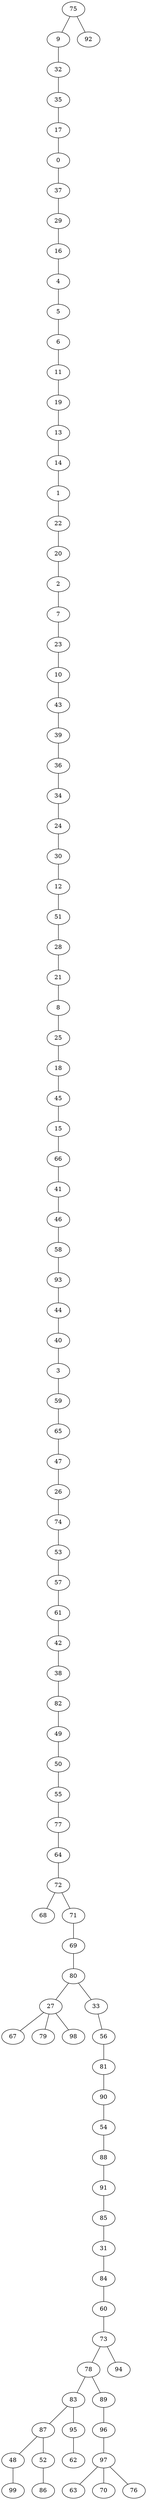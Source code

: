 graph Gnp_Gilbert_n100_p07_DFS_I {
75;
9;
32;
35;
17;
0;
37;
29;
16;
4;
5;
6;
11;
19;
13;
14;
1;
22;
20;
2;
7;
23;
10;
43;
39;
36;
34;
24;
30;
12;
51;
28;
21;
8;
25;
18;
45;
15;
66;
41;
46;
58;
93;
44;
40;
3;
59;
65;
47;
26;
74;
53;
57;
61;
42;
38;
82;
49;
50;
55;
77;
64;
72;
68;
71;
69;
80;
27;
67;
79;
98;
33;
56;
81;
90;
54;
88;
91;
85;
31;
84;
60;
73;
78;
83;
87;
48;
99;
52;
86;
95;
62;
89;
96;
97;
63;
70;
76;
94;
92;
75 -- 9;
9 -- 32;
32 -- 35;
35 -- 17;
17 -- 0;
0 -- 37;
37 -- 29;
29 -- 16;
16 -- 4;
4 -- 5;
5 -- 6;
6 -- 11;
11 -- 19;
19 -- 13;
13 -- 14;
14 -- 1;
1 -- 22;
22 -- 20;
20 -- 2;
2 -- 7;
7 -- 23;
23 -- 10;
10 -- 43;
43 -- 39;
39 -- 36;
36 -- 34;
34 -- 24;
24 -- 30;
30 -- 12;
12 -- 51;
51 -- 28;
28 -- 21;
21 -- 8;
8 -- 25;
25 -- 18;
18 -- 45;
45 -- 15;
15 -- 66;
66 -- 41;
41 -- 46;
46 -- 58;
58 -- 93;
93 -- 44;
44 -- 40;
40 -- 3;
3 -- 59;
59 -- 65;
65 -- 47;
47 -- 26;
26 -- 74;
74 -- 53;
53 -- 57;
57 -- 61;
61 -- 42;
42 -- 38;
38 -- 82;
82 -- 49;
49 -- 50;
50 -- 55;
55 -- 77;
77 -- 64;
64 -- 72;
72 -- 68;
72 -- 71;
71 -- 69;
69 -- 80;
80 -- 27;
27 -- 67;
27 -- 79;
27 -- 98;
80 -- 33;
33 -- 56;
56 -- 81;
81 -- 90;
90 -- 54;
54 -- 88;
88 -- 91;
91 -- 85;
85 -- 31;
31 -- 84;
84 -- 60;
60 -- 73;
73 -- 78;
78 -- 83;
83 -- 87;
87 -- 48;
48 -- 99;
87 -- 52;
52 -- 86;
83 -- 95;
95 -- 62;
78 -- 89;
89 -- 96;
96 -- 97;
97 -- 63;
97 -- 70;
97 -- 76;
73 -- 94;
75 -- 92;
}